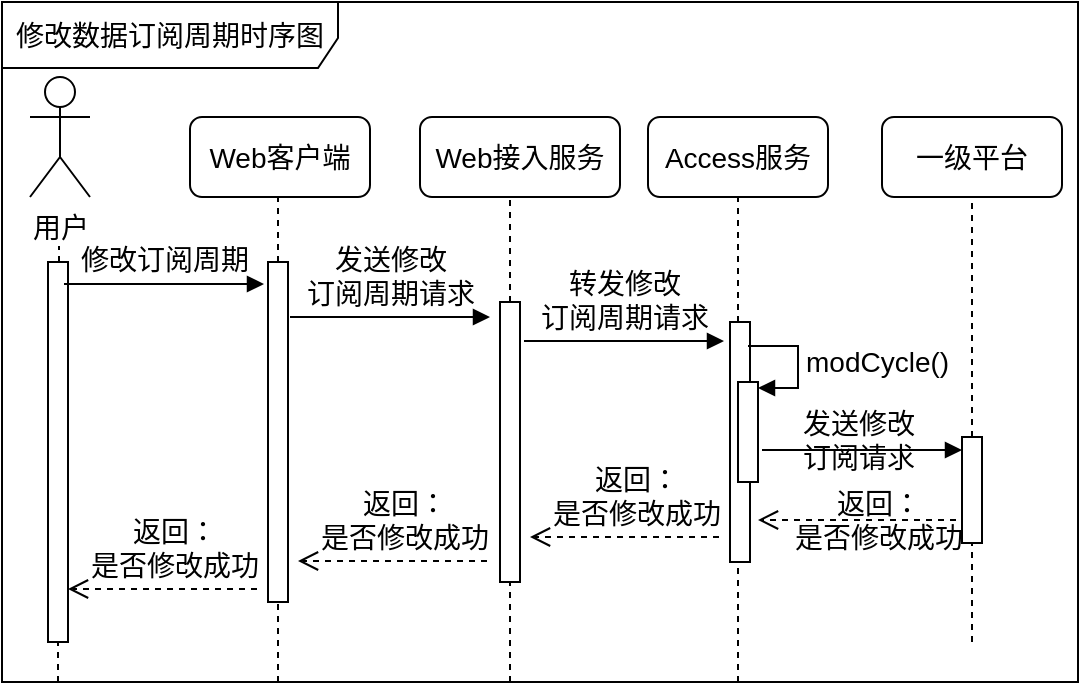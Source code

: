 <mxfile version="10.6.7" type="github"><diagram id="HdFPQbPLX4_gFnS9EoKm" name="ÃÂÃÂÃÂÃÂÃÂÃÂÃÂÃÂ§ÃÂÃÂÃÂÃÂÃÂÃÂÃÂÃÂ¬ÃÂÃÂÃÂÃÂÃÂÃÂÃÂÃÂ¬ 1 ÃÂÃÂÃÂÃÂÃÂÃÂÃÂÃÂ©ÃÂÃÂÃÂÃÂÃÂÃÂÃÂÃÂ¡ÃÂÃÂÃÂÃÂÃÂÃÂÃÂÃÂµ"><mxGraphModel dx="1007" dy="579" grid="1" gridSize="10" guides="1" tooltips="1" connect="1" arrows="1" fold="1" page="1" pageScale="1" pageWidth="850" pageHeight="1100" math="0" shadow="0"><root><mxCell id="0"/><mxCell id="1" parent="0"/><mxCell id="MyI2driatAw2N3vGDEH8-1" value="&lt;font style=&quot;font-size: 14px&quot;&gt;修改数据订阅周期时序图&lt;/font&gt;" style="shape=umlFrame;whiteSpace=wrap;html=1;width=168;height=33;" parent="1" vertex="1"><mxGeometry x="82" y="150" width="538" height="340" as="geometry"/></mxCell><mxCell id="H8KZ5rNVX1N2EFefEdCE-3" value="用户" style="shape=umlActor;verticalLabelPosition=bottom;labelBackgroundColor=#ffffff;verticalAlign=top;html=1;outlineConnect=0;fontSize=14;fontColor=#000000;" parent="1" vertex="1"><mxGeometry x="96" y="187.5" width="30" height="60" as="geometry"/></mxCell><mxCell id="H8KZ5rNVX1N2EFefEdCE-7" value="Web客户端" style="rounded=1;whiteSpace=wrap;html=1;fontSize=14;fontColor=#000000;" parent="1" vertex="1"><mxGeometry x="176" y="207.5" width="90" height="40" as="geometry"/></mxCell><mxCell id="H8KZ5rNVX1N2EFefEdCE-8" value="" style="endArrow=none;dashed=1;html=1;fontSize=14;fontColor=#000000;" parent="1" source="F07M6fqESlVbgkLFoVSK-6" edge="1"><mxGeometry width="50" height="50" relative="1" as="geometry"><mxPoint x="220" y="497.5" as="sourcePoint"/><mxPoint x="220" y="247.5" as="targetPoint"/></mxGeometry></mxCell><mxCell id="H8KZ5rNVX1N2EFefEdCE-9" value="" style="endArrow=none;dashed=1;html=1;fontSize=14;fontColor=#000000;" parent="1" source="F07M6fqESlVbgkLFoVSK-4" edge="1"><mxGeometry width="50" height="50" relative="1" as="geometry"><mxPoint x="110.5" y="496" as="sourcePoint"/><mxPoint x="110.5" y="272" as="targetPoint"/></mxGeometry></mxCell><mxCell id="H8KZ5rNVX1N2EFefEdCE-10" value="&lt;span&gt;Web接入服务&lt;/span&gt;" style="rounded=1;whiteSpace=wrap;html=1;fontSize=14;fontColor=#000000;" parent="1" vertex="1"><mxGeometry x="291" y="207.5" width="100" height="40" as="geometry"/></mxCell><mxCell id="H8KZ5rNVX1N2EFefEdCE-11" value="" style="endArrow=none;dashed=1;html=1;fontSize=14;fontColor=#000000;" parent="1" source="F07M6fqESlVbgkLFoVSK-9" edge="1"><mxGeometry width="50" height="50" relative="1" as="geometry"><mxPoint x="336" y="497.5" as="sourcePoint"/><mxPoint x="336" y="247.5" as="targetPoint"/></mxGeometry></mxCell><mxCell id="H8KZ5rNVX1N2EFefEdCE-12" value="Access服务" style="rounded=1;whiteSpace=wrap;html=1;fontSize=14;fontColor=#000000;" parent="1" vertex="1"><mxGeometry x="405" y="207.5" width="90" height="40" as="geometry"/></mxCell><mxCell id="H8KZ5rNVX1N2EFefEdCE-13" value="" style="endArrow=none;dashed=1;html=1;fontSize=14;fontColor=#000000;" parent="1" source="F07M6fqESlVbgkLFoVSK-12" edge="1"><mxGeometry width="50" height="50" relative="1" as="geometry"><mxPoint x="450" y="497.5" as="sourcePoint"/><mxPoint x="450" y="247.5" as="targetPoint"/></mxGeometry></mxCell><mxCell id="F07M6fqESlVbgkLFoVSK-1" value="一级平台&lt;br&gt;" style="rounded=1;whiteSpace=wrap;html=1;fontSize=14;fontColor=#000000;" parent="1" vertex="1"><mxGeometry x="522" y="207.5" width="90" height="40" as="geometry"/></mxCell><mxCell id="F07M6fqESlVbgkLFoVSK-2" value="" style="endArrow=none;dashed=1;html=1;fontSize=14;fontColor=#000000;" parent="1" source="F07M6fqESlVbgkLFoVSK-17" edge="1"><mxGeometry width="50" height="50" relative="1" as="geometry"><mxPoint x="567" y="497.5" as="sourcePoint"/><mxPoint x="567" y="247.5" as="targetPoint"/></mxGeometry></mxCell><mxCell id="F07M6fqESlVbgkLFoVSK-4" value="" style="html=1;points=[];perimeter=orthogonalPerimeter;rounded=0;shadow=0;comic=0;labelBackgroundColor=none;strokeColor=#000000;strokeWidth=1;fillColor=#FFFFFF;fontFamily=Verdana;fontSize=14;fontColor=#000000;align=center;" parent="1" vertex="1"><mxGeometry x="105" y="280" width="10" height="190" as="geometry"/></mxCell><mxCell id="F07M6fqESlVbgkLFoVSK-5" value="" style="endArrow=none;dashed=1;html=1;fontSize=14;fontColor=#000000;" parent="1" target="F07M6fqESlVbgkLFoVSK-4" edge="1"><mxGeometry width="50" height="50" relative="1" as="geometry"><mxPoint x="110" y="490" as="sourcePoint"/><mxPoint x="110.5" y="272" as="targetPoint"/></mxGeometry></mxCell><mxCell id="F07M6fqESlVbgkLFoVSK-6" value="" style="html=1;points=[];perimeter=orthogonalPerimeter;rounded=0;shadow=0;comic=0;labelBackgroundColor=none;strokeColor=#000000;strokeWidth=1;fillColor=#FFFFFF;fontFamily=Verdana;fontSize=14;fontColor=#000000;align=center;" parent="1" vertex="1"><mxGeometry x="215" y="280" width="10" height="170" as="geometry"/></mxCell><mxCell id="F07M6fqESlVbgkLFoVSK-7" value="" style="endArrow=none;dashed=1;html=1;fontSize=14;fontColor=#000000;" parent="1" target="F07M6fqESlVbgkLFoVSK-6" edge="1"><mxGeometry width="50" height="50" relative="1" as="geometry"><mxPoint x="220" y="490" as="sourcePoint"/><mxPoint x="220" y="247.5" as="targetPoint"/></mxGeometry></mxCell><mxCell id="F07M6fqESlVbgkLFoVSK-3" value="&lt;font style=&quot;font-size: 14px&quot;&gt;修改订阅周期&lt;/font&gt;" style="html=1;verticalAlign=bottom;endArrow=block;labelBackgroundColor=none;fontFamily=Verdana;fontSize=14;elbow=vertical;fontColor=#000000;" parent="1" edge="1"><mxGeometry relative="1" as="geometry"><mxPoint x="113" y="291" as="sourcePoint"/><mxPoint x="213" y="291" as="targetPoint"/></mxGeometry></mxCell><mxCell id="F07M6fqESlVbgkLFoVSK-8" value="&lt;font style=&quot;font-size: 14px&quot;&gt;发送修改&lt;br&gt;订阅周期请求&lt;/font&gt;" style="html=1;verticalAlign=bottom;endArrow=block;labelBackgroundColor=none;fontFamily=Verdana;fontSize=14;elbow=vertical;fontColor=#000000;" parent="1" edge="1"><mxGeometry relative="1" as="geometry"><mxPoint x="226" y="307.5" as="sourcePoint"/><mxPoint x="326" y="307.5" as="targetPoint"/></mxGeometry></mxCell><mxCell id="F07M6fqESlVbgkLFoVSK-9" value="" style="html=1;points=[];perimeter=orthogonalPerimeter;rounded=0;shadow=0;comic=0;labelBackgroundColor=none;strokeColor=#000000;strokeWidth=1;fillColor=#FFFFFF;fontFamily=Verdana;fontSize=14;fontColor=#000000;align=center;" parent="1" vertex="1"><mxGeometry x="331" y="300" width="10" height="140" as="geometry"/></mxCell><mxCell id="F07M6fqESlVbgkLFoVSK-10" value="" style="endArrow=none;dashed=1;html=1;fontSize=14;fontColor=#000000;" parent="1" target="F07M6fqESlVbgkLFoVSK-9" edge="1"><mxGeometry width="50" height="50" relative="1" as="geometry"><mxPoint x="336" y="490" as="sourcePoint"/><mxPoint x="336" y="247.5" as="targetPoint"/></mxGeometry></mxCell><mxCell id="F07M6fqESlVbgkLFoVSK-11" value="&lt;font style=&quot;font-size: 14px&quot;&gt;转发修改&lt;br&gt;订阅周期请求&lt;/font&gt;" style="html=1;verticalAlign=bottom;endArrow=block;labelBackgroundColor=none;fontFamily=Verdana;fontSize=14;elbow=vertical;fontColor=#000000;" parent="1" edge="1"><mxGeometry relative="1" as="geometry"><mxPoint x="343" y="319.5" as="sourcePoint"/><mxPoint x="443" y="319.5" as="targetPoint"/></mxGeometry></mxCell><mxCell id="F07M6fqESlVbgkLFoVSK-12" value="" style="html=1;points=[];perimeter=orthogonalPerimeter;rounded=0;shadow=0;comic=0;labelBackgroundColor=none;strokeColor=#000000;strokeWidth=1;fillColor=#FFFFFF;fontFamily=Verdana;fontSize=14;fontColor=#000000;align=center;" parent="1" vertex="1"><mxGeometry x="446" y="310" width="10" height="120" as="geometry"/></mxCell><mxCell id="F07M6fqESlVbgkLFoVSK-13" value="" style="endArrow=none;dashed=1;html=1;fontSize=14;fontColor=#000000;" parent="1" target="F07M6fqESlVbgkLFoVSK-12" edge="1"><mxGeometry width="50" height="50" relative="1" as="geometry"><mxPoint x="450" y="490" as="sourcePoint"/><mxPoint x="450" y="247.5" as="targetPoint"/></mxGeometry></mxCell><mxCell id="F07M6fqESlVbgkLFoVSK-17" value="" style="html=1;points=[];perimeter=orthogonalPerimeter;rounded=0;shadow=0;comic=0;labelBackgroundColor=none;strokeColor=#000000;strokeWidth=1;fillColor=#FFFFFF;fontFamily=Verdana;fontSize=14;fontColor=#000000;align=center;" parent="1" vertex="1"><mxGeometry x="562" y="367.5" width="10" height="53" as="geometry"/></mxCell><mxCell id="F07M6fqESlVbgkLFoVSK-18" value="" style="endArrow=none;dashed=1;html=1;fontSize=14;fontColor=#000000;" parent="1" target="F07M6fqESlVbgkLFoVSK-17" edge="1"><mxGeometry width="50" height="50" relative="1" as="geometry"><mxPoint x="567" y="470" as="sourcePoint"/><mxPoint x="567" y="247.5" as="targetPoint"/></mxGeometry></mxCell><mxCell id="F07M6fqESlVbgkLFoVSK-19" value="&lt;font style=&quot;font-size: 14px&quot;&gt;发送修改&lt;br&gt;订阅请求&lt;/font&gt;" style="html=1;verticalAlign=bottom;endArrow=block;labelBackgroundColor=none;fontFamily=Verdana;fontSize=14;elbow=vertical;fontColor=#000000;" parent="1" edge="1"><mxGeometry x="-0.04" y="-16" relative="1" as="geometry"><mxPoint x="462" y="374" as="sourcePoint"/><mxPoint x="562" y="374" as="targetPoint"/><mxPoint as="offset"/></mxGeometry></mxCell><mxCell id="F07M6fqESlVbgkLFoVSK-22" value="返回：&lt;br&gt;是否修改成功" style="html=1;verticalAlign=bottom;endArrow=open;dashed=1;endSize=8;labelBackgroundColor=none;fontFamily=Verdana;fontSize=14;fontColor=#000000;" parent="1" edge="1"><mxGeometry x="-0.212" y="21" relative="1" as="geometry"><mxPoint x="460" y="409" as="targetPoint"/><mxPoint x="559" y="409" as="sourcePoint"/><mxPoint as="offset"/></mxGeometry></mxCell><mxCell id="F07M6fqESlVbgkLFoVSK-23" value="返回：&lt;br&gt;是否修改成功" style="html=1;verticalAlign=bottom;endArrow=open;dashed=1;endSize=8;labelBackgroundColor=none;fontFamily=Verdana;fontSize=14;fontColor=#000000;" parent="1" edge="1"><mxGeometry x="-0.111" relative="1" as="geometry"><mxPoint x="346" y="417.5" as="targetPoint"/><mxPoint x="440.5" y="417.5" as="sourcePoint"/><mxPoint as="offset"/></mxGeometry></mxCell><mxCell id="F07M6fqESlVbgkLFoVSK-24" value="返回：&lt;br&gt;是否修改成功" style="html=1;verticalAlign=bottom;endArrow=open;dashed=1;endSize=8;labelBackgroundColor=none;fontFamily=Verdana;fontSize=14;fontColor=#000000;" parent="1" edge="1"><mxGeometry x="-0.111" relative="1" as="geometry"><mxPoint x="230" y="429.5" as="targetPoint"/><mxPoint x="324.5" y="429.5" as="sourcePoint"/><mxPoint as="offset"/></mxGeometry></mxCell><mxCell id="F07M6fqESlVbgkLFoVSK-25" value="返回：&lt;br&gt;是否修改成功" style="html=1;verticalAlign=bottom;endArrow=open;dashed=1;endSize=8;labelBackgroundColor=none;fontFamily=Verdana;fontSize=14;fontColor=#000000;" parent="1" edge="1"><mxGeometry x="-0.111" relative="1" as="geometry"><mxPoint x="115" y="443.5" as="targetPoint"/><mxPoint x="209.5" y="443.5" as="sourcePoint"/><mxPoint as="offset"/></mxGeometry></mxCell><mxCell id="b3baufMDIeJ5JHWWpQZE-1" value="" style="html=1;points=[];perimeter=orthogonalPerimeter;" parent="1" vertex="1"><mxGeometry x="450" y="340" width="10" height="50" as="geometry"/></mxCell><mxCell id="b3baufMDIeJ5JHWWpQZE-2" value="&lt;font style=&quot;font-size: 14px&quot;&gt;modCycle()&lt;/font&gt;" style="edgeStyle=orthogonalEdgeStyle;html=1;align=left;spacingLeft=2;endArrow=block;rounded=0;entryX=1;entryY=0;" parent="1" edge="1"><mxGeometry relative="1" as="geometry"><mxPoint x="455" y="322" as="sourcePoint"/><Array as="points"><mxPoint x="480" y="322"/></Array><mxPoint x="460" y="343" as="targetPoint"/></mxGeometry></mxCell></root></mxGraphModel></diagram></mxfile>